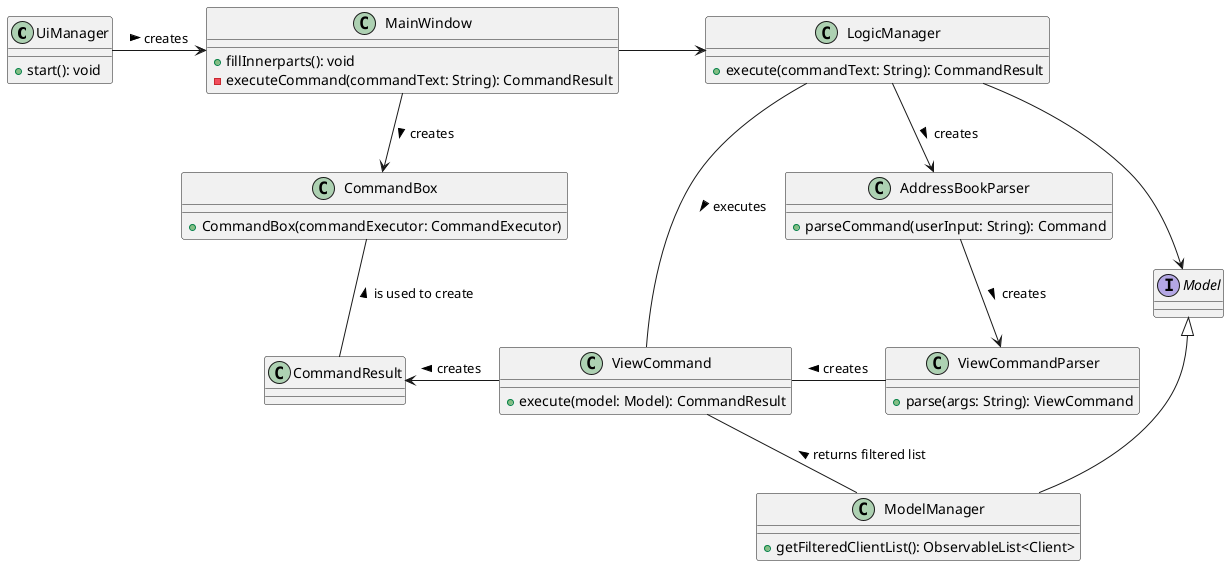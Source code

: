 @startuml
class UiManager {
+ start(): void
}
class MainWindow {
+ fillInnerparts(): void
- executeCommand(commandText: String): CommandResult
}

class LogicManager {
+ execute(commandText: String): CommandResult
}

class AddressBookParser {
+ parseCommand(userInput: String): Command
}

class ViewCommandParser {
+ parse(args: String): ViewCommand
}

class ViewCommand {
+ execute(model: Model): CommandResult
}

class CommandResult {
}

class CommandBox {
+ CommandBox(commandExecutor: CommandExecutor)
}

interface Model

class ModelManager {
+ getFilteredClientList(): ObservableList<Client>
}

UiManager -> MainWindow : creates >
MainWindow -> LogicManager
MainWindow --> CommandBox : creates >
LogicManager --> AddressBookParser : creates >
Model <|-- ModelManager
LogicManager --> Model
AddressBookParser --> ViewCommandParser : creates >
ViewCommand - ViewCommandParser : creates <
CommandResult <- ViewCommand : creates <
ViewCommand -- ModelManager: returns filtered list <
LogicManager -- ViewCommand : executes >
CommandBox -- CommandResult : is used to create <
@enduml
